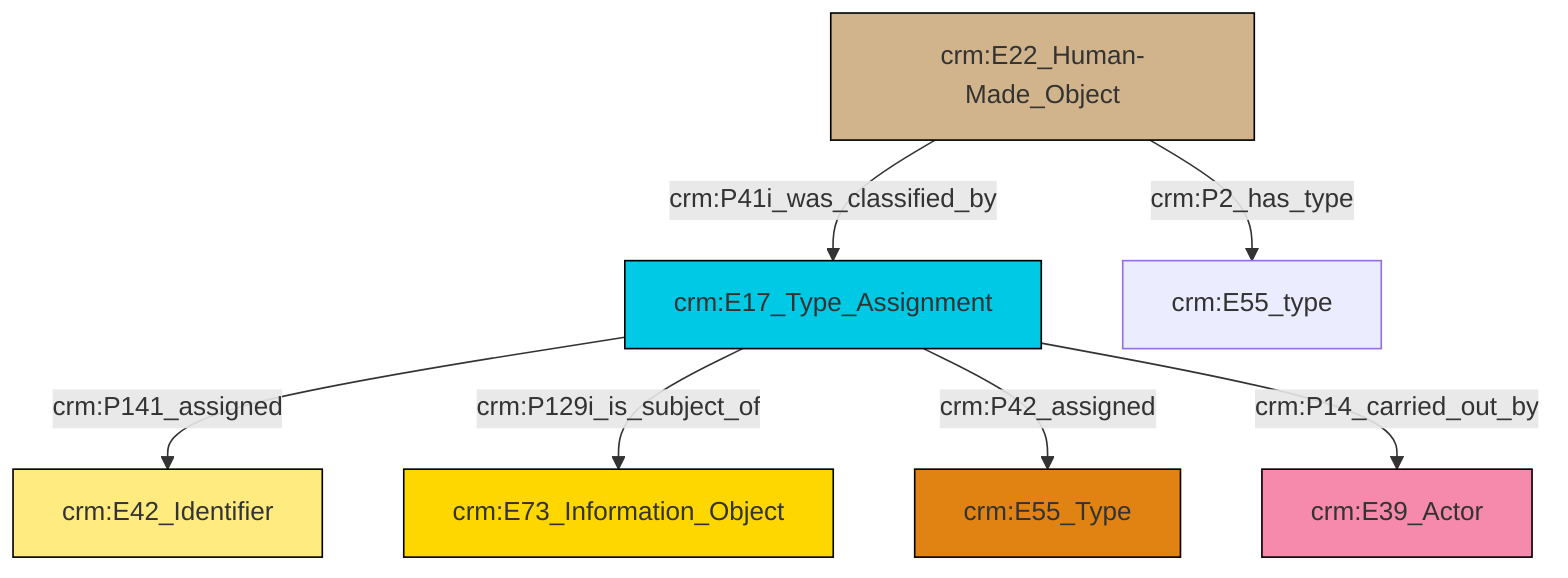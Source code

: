 graph TD
classDef Literal fill:#f2f2f2,stroke:#000000;
classDef CRM_Entity fill:#FFFFFF,stroke:#000000;
classDef Temporal_Entity fill:#00C9E6, stroke:#000000;
classDef Type fill:#E18312, stroke:#000000;
classDef Time-Span fill:#2C9C91, stroke:#000000;
classDef Appellation fill:#FFEB7F, stroke:#000000;
classDef Place fill:#008836, stroke:#000000;
classDef Persistent_Item fill:#B266B2, stroke:#000000;
classDef Conceptual_Object fill:#FFD700, stroke:#000000;
classDef Physical_Thing fill:#D2B48C, stroke:#000000;
classDef Actor fill:#f58aad, stroke:#000000;
classDef PC_Classes fill:#4ce600, stroke:#000000;
classDef Multi fill:#cccccc,stroke:#000000;

0["crm:E17_Type_Assignment"]:::Temporal_Entity -->|crm:P141_assigned| 4["crm:E42_Identifier"]:::Appellation
0["crm:E17_Type_Assignment"]:::Temporal_Entity -->|crm:P129i_is_subject_of| 2["crm:E73_Information_Object"]:::Conceptual_Object
5["crm:E22_Human-Made_Object"]:::Physical_Thing -->|crm:P2_has_type| 7["crm:E55_type"]:::Default
0["crm:E17_Type_Assignment"]:::Temporal_Entity -->|crm:P42_assigned| 8["crm:E55_Type"]:::Type
5["crm:E22_Human-Made_Object"]:::Physical_Thing -->|crm:P41i_was_classified_by| 0["crm:E17_Type_Assignment"]:::Temporal_Entity
0["crm:E17_Type_Assignment"]:::Temporal_Entity -->|crm:P14_carried_out_by| 13["crm:E39_Actor"]:::Actor